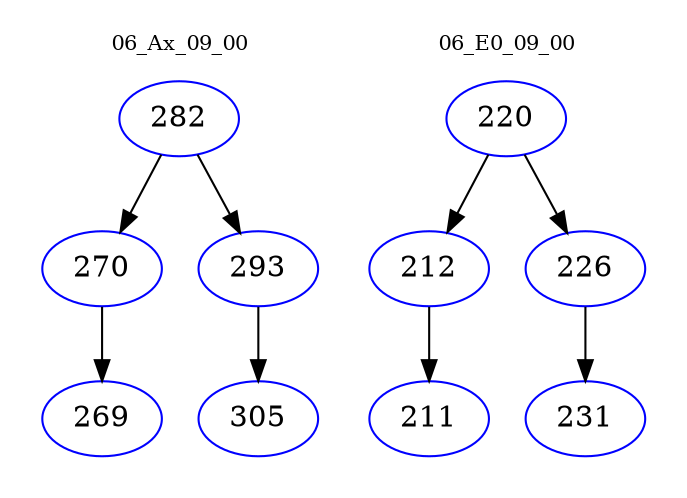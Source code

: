digraph{
subgraph cluster_0 {
color = white
label = "06_Ax_09_00";
fontsize=10;
T0_282 [label="282", color="blue"]
T0_282 -> T0_270 [color="black"]
T0_270 [label="270", color="blue"]
T0_270 -> T0_269 [color="black"]
T0_269 [label="269", color="blue"]
T0_282 -> T0_293 [color="black"]
T0_293 [label="293", color="blue"]
T0_293 -> T0_305 [color="black"]
T0_305 [label="305", color="blue"]
}
subgraph cluster_1 {
color = white
label = "06_E0_09_00";
fontsize=10;
T1_220 [label="220", color="blue"]
T1_220 -> T1_212 [color="black"]
T1_212 [label="212", color="blue"]
T1_212 -> T1_211 [color="black"]
T1_211 [label="211", color="blue"]
T1_220 -> T1_226 [color="black"]
T1_226 [label="226", color="blue"]
T1_226 -> T1_231 [color="black"]
T1_231 [label="231", color="blue"]
}
}
